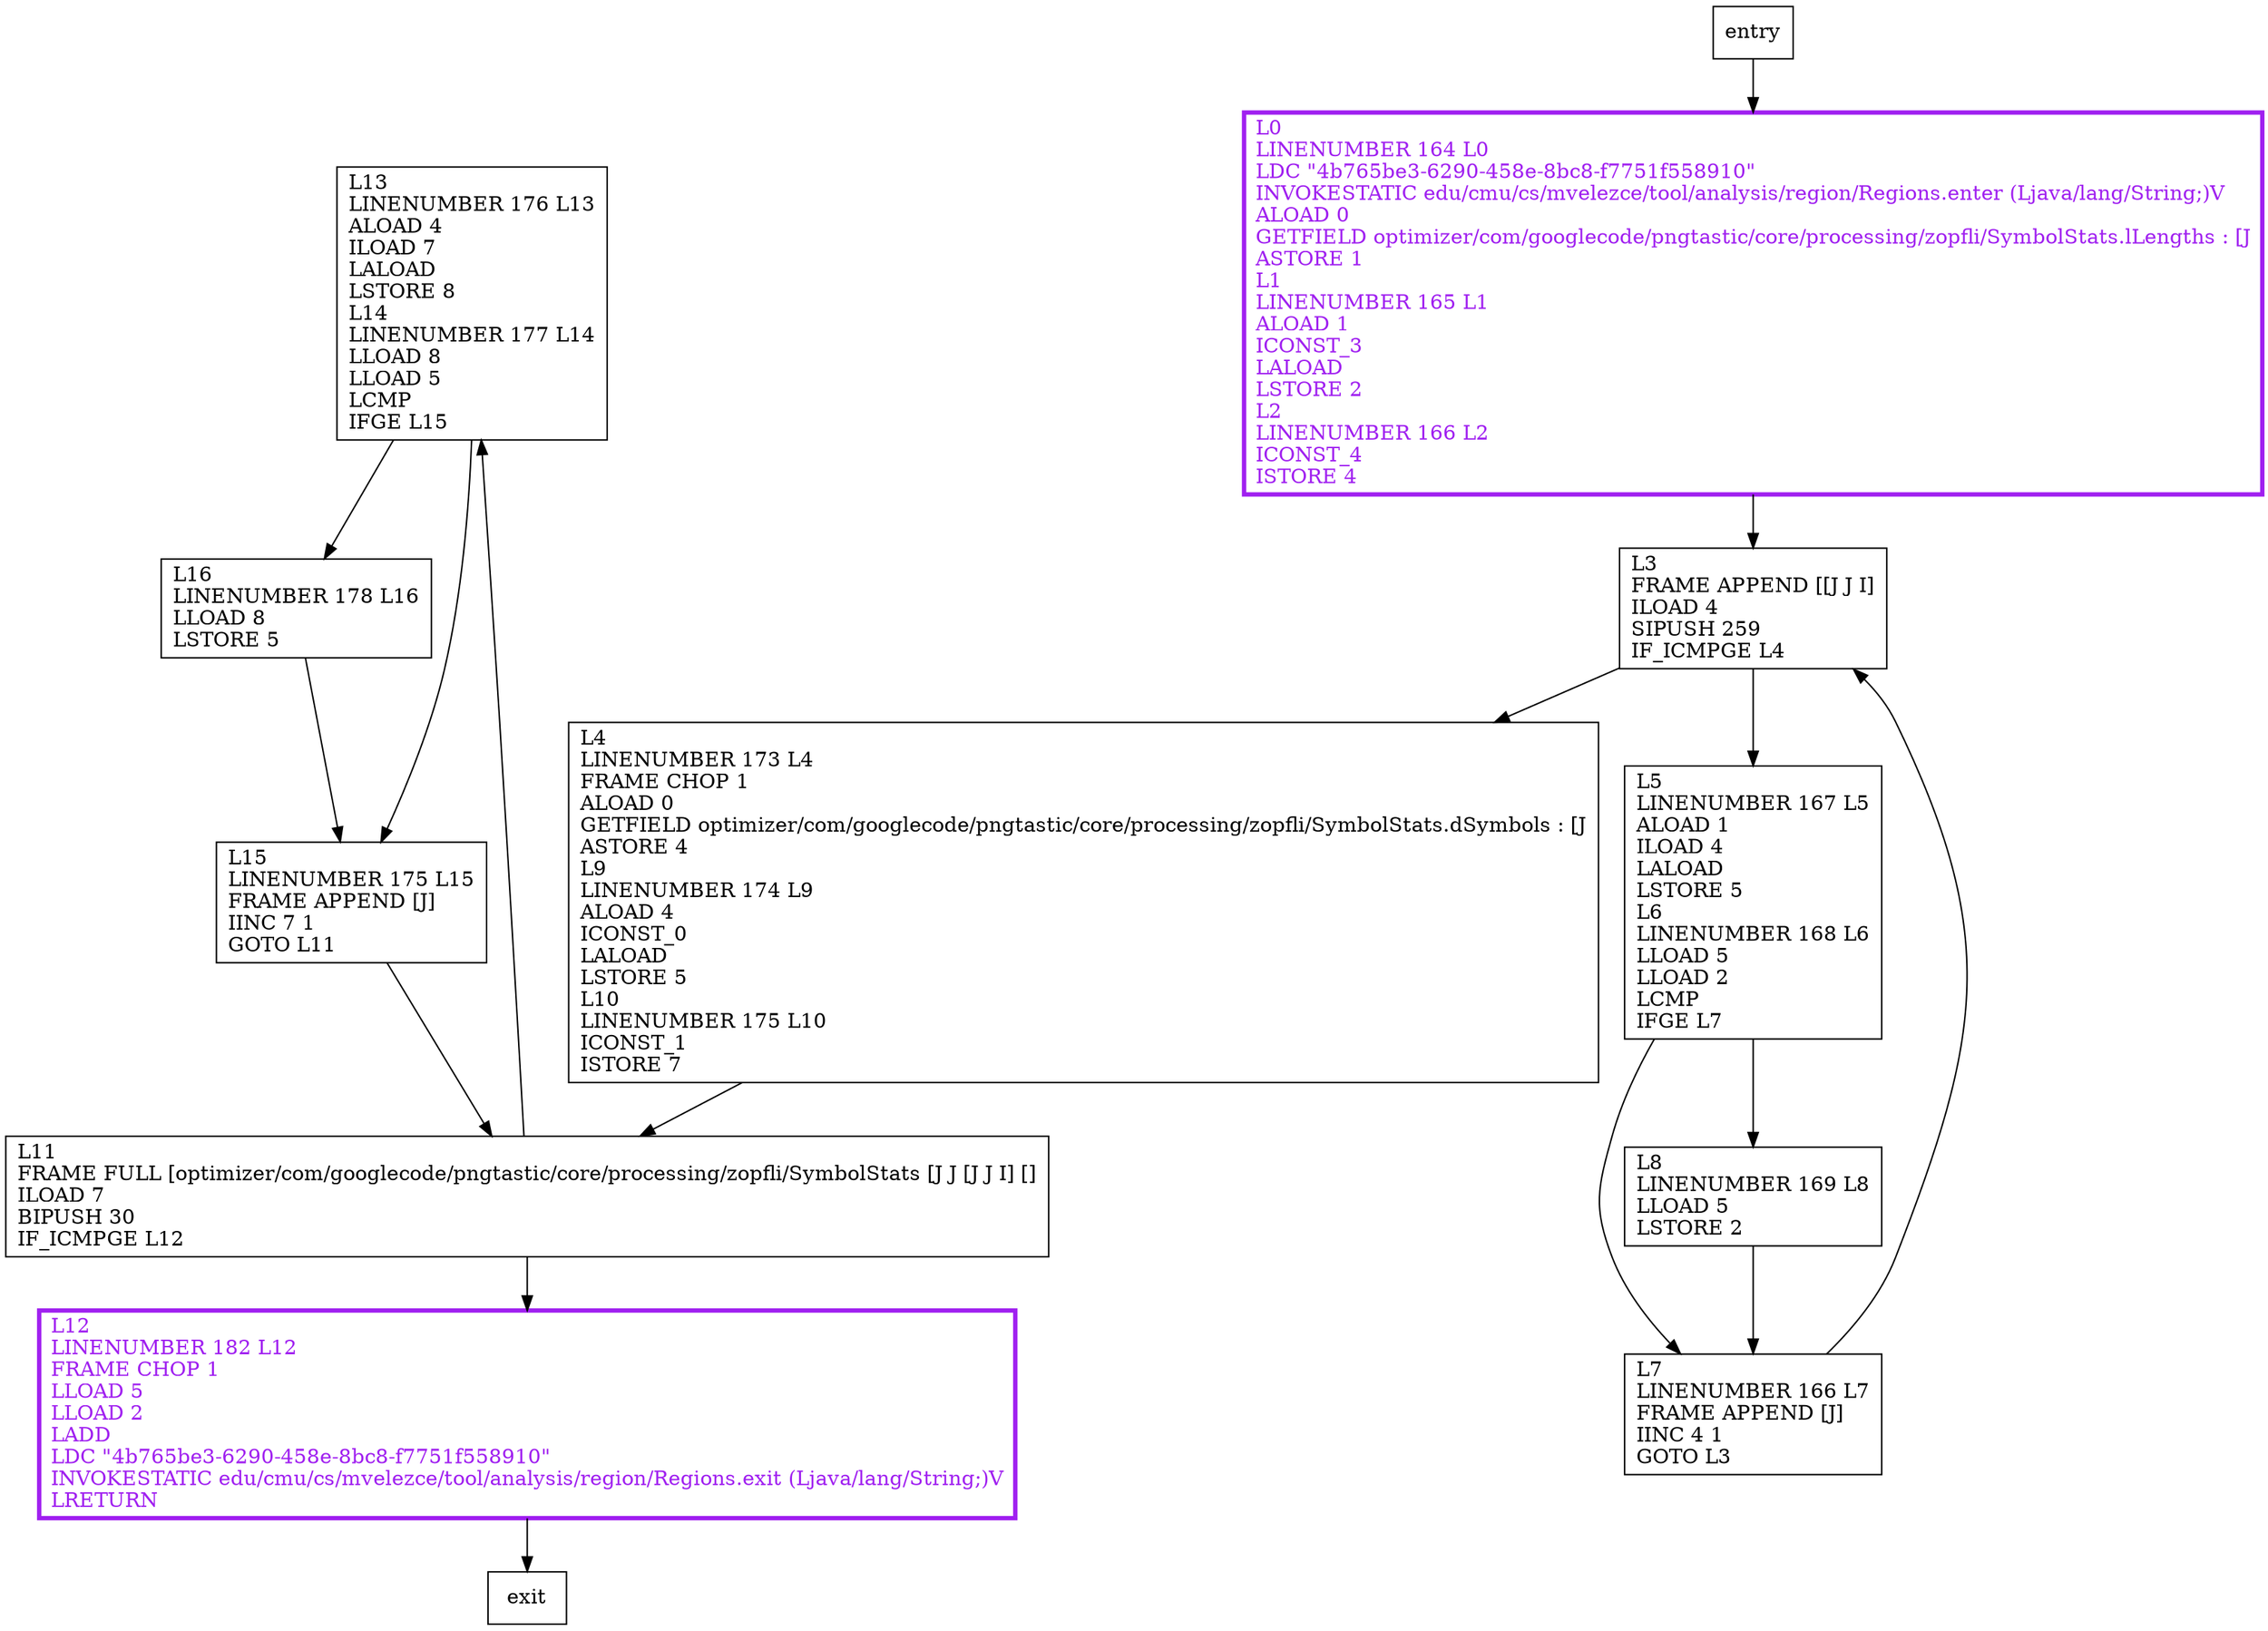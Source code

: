 digraph minCost {
node [shape=record];
1683928667 [label="L13\lLINENUMBER 176 L13\lALOAD 4\lILOAD 7\lLALOAD\lLSTORE 8\lL14\lLINENUMBER 177 L14\lLLOAD 8\lLLOAD 5\lLCMP\lIFGE L15\l"];
691778742 [label="L11\lFRAME FULL [optimizer/com/googlecode/pngtastic/core/processing/zopfli/SymbolStats [J J [J J I] []\lILOAD 7\lBIPUSH 30\lIF_ICMPGE L12\l"];
18991769 [label="L3\lFRAME APPEND [[J J I]\lILOAD 4\lSIPUSH 259\lIF_ICMPGE L4\l"];
1263559793 [label="L5\lLINENUMBER 167 L5\lALOAD 1\lILOAD 4\lLALOAD\lLSTORE 5\lL6\lLINENUMBER 168 L6\lLLOAD 5\lLLOAD 2\lLCMP\lIFGE L7\l"];
829651657 [label="L4\lLINENUMBER 173 L4\lFRAME CHOP 1\lALOAD 0\lGETFIELD optimizer/com/googlecode/pngtastic/core/processing/zopfli/SymbolStats.dSymbols : [J\lASTORE 4\lL9\lLINENUMBER 174 L9\lALOAD 4\lICONST_0\lLALOAD\lLSTORE 5\lL10\lLINENUMBER 175 L10\lICONST_1\lISTORE 7\l"];
389499867 [label="L7\lLINENUMBER 166 L7\lFRAME APPEND [J]\lIINC 4 1\lGOTO L3\l"];
724457479 [label="L8\lLINENUMBER 169 L8\lLLOAD 5\lLSTORE 2\l"];
1234847008 [label="L12\lLINENUMBER 182 L12\lFRAME CHOP 1\lLLOAD 5\lLLOAD 2\lLADD\lLDC \"4b765be3-6290-458e-8bc8-f7751f558910\"\lINVOKESTATIC edu/cmu/cs/mvelezce/tool/analysis/region/Regions.exit (Ljava/lang/String;)V\lLRETURN\l"];
840123537 [label="L16\lLINENUMBER 178 L16\lLLOAD 8\lLSTORE 5\l"];
369443854 [label="L0\lLINENUMBER 164 L0\lLDC \"4b765be3-6290-458e-8bc8-f7751f558910\"\lINVOKESTATIC edu/cmu/cs/mvelezce/tool/analysis/region/Regions.enter (Ljava/lang/String;)V\lALOAD 0\lGETFIELD optimizer/com/googlecode/pngtastic/core/processing/zopfli/SymbolStats.lLengths : [J\lASTORE 1\lL1\lLINENUMBER 165 L1\lALOAD 1\lICONST_3\lLALOAD\lLSTORE 2\lL2\lLINENUMBER 166 L2\lICONST_4\lISTORE 4\l"];
1038689463 [label="L15\lLINENUMBER 175 L15\lFRAME APPEND [J]\lIINC 7 1\lGOTO L11\l"];
entry;
exit;
1683928667 -> 840123537;
1683928667 -> 1038689463;
18991769 -> 1263559793;
18991769 -> 829651657;
724457479 -> 389499867;
1234847008 -> exit;
840123537 -> 1038689463;
369443854 -> 18991769;
1038689463 -> 691778742;
entry -> 369443854;
691778742 -> 1683928667;
691778742 -> 1234847008;
1263559793 -> 389499867;
1263559793 -> 724457479;
829651657 -> 691778742;
389499867 -> 18991769;
1234847008[fontcolor="purple", penwidth=3, color="purple"];
369443854[fontcolor="purple", penwidth=3, color="purple"];
}
